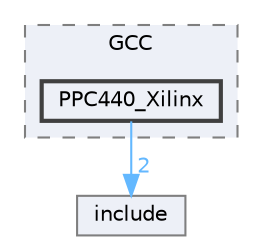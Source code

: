 digraph "D:/Projects/Raspberrypi_pico/pico_freertos_final/freertos_pico2/pico_freertos/FreeRTOS-Kernel/portable/GCC/PPC440_Xilinx"
{
 // LATEX_PDF_SIZE
  bgcolor="transparent";
  edge [fontname=Helvetica,fontsize=10,labelfontname=Helvetica,labelfontsize=10];
  node [fontname=Helvetica,fontsize=10,shape=box,height=0.2,width=0.4];
  compound=true
  subgraph clusterdir_d47f747b1f9f69e8b995df24b56b1471 {
    graph [ bgcolor="#edf0f7", pencolor="grey50", label="GCC", fontname=Helvetica,fontsize=10 style="filled,dashed", URL="dir_d47f747b1f9f69e8b995df24b56b1471.html",tooltip=""]
  dir_902dc01b18ec7b9f3dfb3ad121ad96ef [label="PPC440_Xilinx", fillcolor="#edf0f7", color="grey25", style="filled,bold", URL="dir_902dc01b18ec7b9f3dfb3ad121ad96ef.html",tooltip=""];
  }
  dir_c69ece34c3f150cb2c6f1098178b172a [label="include", fillcolor="#edf0f7", color="grey50", style="filled", URL="dir_c69ece34c3f150cb2c6f1098178b172a.html",tooltip=""];
  dir_902dc01b18ec7b9f3dfb3ad121ad96ef->dir_c69ece34c3f150cb2c6f1098178b172a [headlabel="2", labeldistance=1.5 headhref="dir_000188_000125.html" href="dir_000188_000125.html" color="steelblue1" fontcolor="steelblue1"];
}
